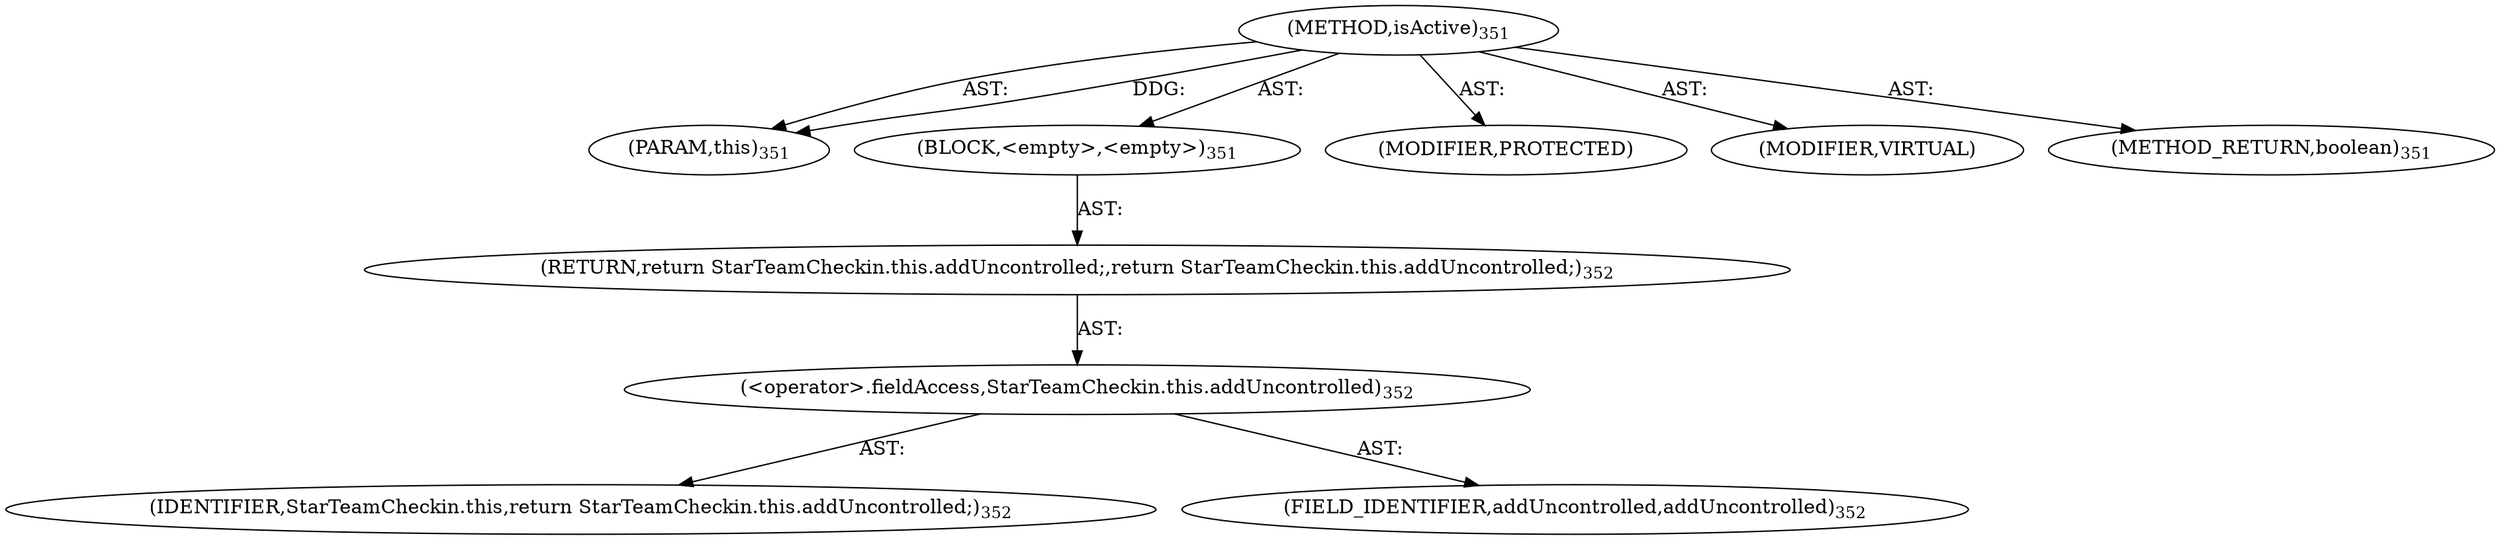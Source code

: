 digraph "isActive" {  
"111669149709" [label = <(METHOD,isActive)<SUB>351</SUB>> ]
"115964117002" [label = <(PARAM,this)<SUB>351</SUB>> ]
"25769803815" [label = <(BLOCK,&lt;empty&gt;,&lt;empty&gt;)<SUB>351</SUB>> ]
"146028888069" [label = <(RETURN,return StarTeamCheckin.this.addUncontrolled;,return StarTeamCheckin.this.addUncontrolled;)<SUB>352</SUB>> ]
"30064771235" [label = <(&lt;operator&gt;.fieldAccess,StarTeamCheckin.this.addUncontrolled)<SUB>352</SUB>> ]
"68719476777" [label = <(IDENTIFIER,StarTeamCheckin.this,return StarTeamCheckin.this.addUncontrolled;)<SUB>352</SUB>> ]
"55834574878" [label = <(FIELD_IDENTIFIER,addUncontrolled,addUncontrolled)<SUB>352</SUB>> ]
"133143986206" [label = <(MODIFIER,PROTECTED)> ]
"133143986207" [label = <(MODIFIER,VIRTUAL)> ]
"128849018893" [label = <(METHOD_RETURN,boolean)<SUB>351</SUB>> ]
  "111669149709" -> "115964117002"  [ label = "AST: "] 
  "111669149709" -> "25769803815"  [ label = "AST: "] 
  "111669149709" -> "133143986206"  [ label = "AST: "] 
  "111669149709" -> "133143986207"  [ label = "AST: "] 
  "111669149709" -> "128849018893"  [ label = "AST: "] 
  "25769803815" -> "146028888069"  [ label = "AST: "] 
  "146028888069" -> "30064771235"  [ label = "AST: "] 
  "30064771235" -> "68719476777"  [ label = "AST: "] 
  "30064771235" -> "55834574878"  [ label = "AST: "] 
  "111669149709" -> "115964117002"  [ label = "DDG: "] 
}
